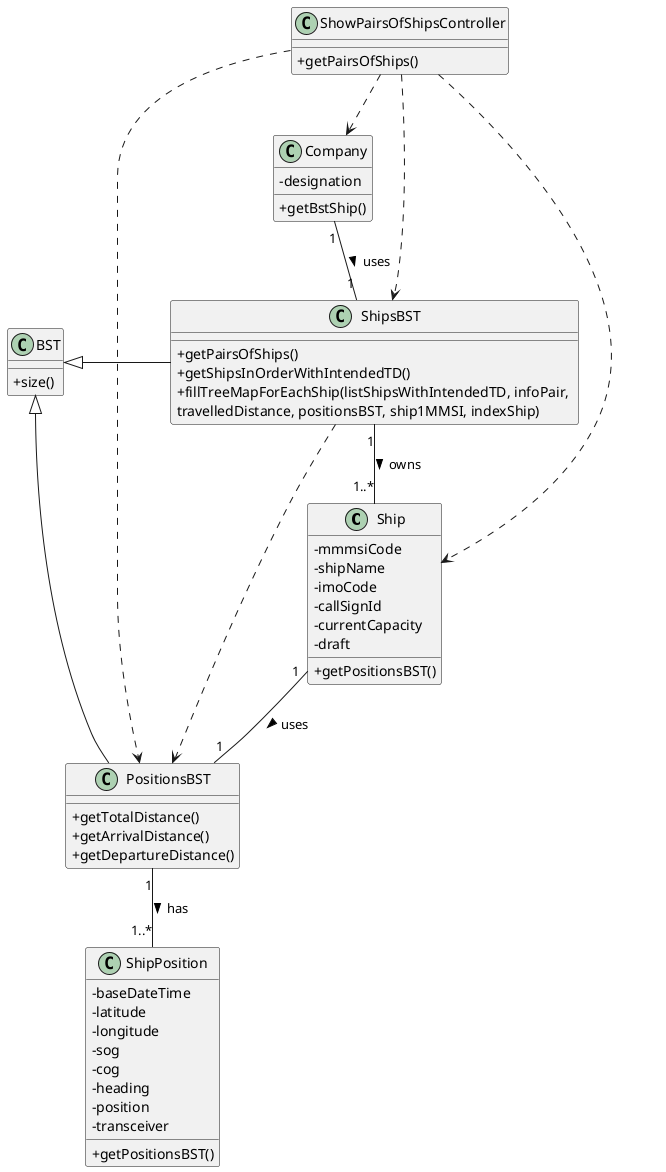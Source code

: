 @startuml

@startuml

skinparam classAttributeIconSize 0


class Ship {
    -mmmsiCode
    -shipName
    -imoCode
    -callSignId
    -currentCapacity /'added by us'/
    -draft
    +getPositionsBST()
}

class ShipPosition {
    -baseDateTime
    -latitude
    -longitude
    -sog
    -cog
    -heading
    -position
    -transceiver
    +getPositionsBST()
}

class ShipsBST {
    +getPairsOfShips()
    +getShipsInOrderWithIntendedTD()
    +fillTreeMapForEachShip(listShipsWithIntendedTD, infoPair, \ntravelledDistance, positionsBST, ship1MMSI, indexShip)
}

class PositionsBST {
    +getTotalDistance()
    +getArrivalDistance()
    +getDepartureDistance()
}

/'class ShowPairsOfShipsUI {}'/

class ShowPairsOfShipsController {
    +getPairsOfShips()
}

class Company {
    -designation
    +getBstShip()
}

class BST {
+size()
}

/'Ship "1" -- "1..*" ShipPosition : has >'/
/'Company "1" -- "1..*" Ship : owns >'/

Company "1" -- "1" ShipsBST : uses >
ShipsBST "1" -- "1..*" Ship : owns >
Ship "1" -- "1" PositionsBST : uses >
PositionsBST "1" -- "1..*" ShipPosition : has >
/'ShowPairsOfShipsUI ..> ShowPairsOfShipsController'/
ShowPairsOfShipsController ..> Company
ShowPairsOfShipsController ..> ShipsBST
ShowPairsOfShipsController ..> Ship
ShowPairsOfShipsController ..> PositionsBST
ShipsBST ..> PositionsBST

BST <|- PositionsBST
BST <|- ShipsBST

@enduml